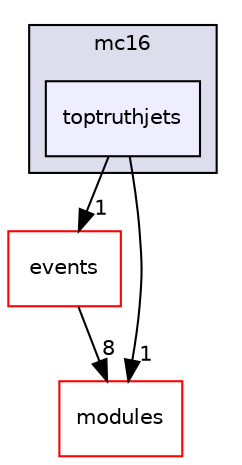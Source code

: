 digraph "toptruthjets" {
  compound=true
  node [ fontsize="10", fontname="Helvetica"];
  edge [ labelfontsize="10", labelfontname="Helvetica"];
  subgraph clusterdir_bc82bf3ca7c5362cfdb8685ad0dbd6e8 {
    graph [ bgcolor="#ddddee", pencolor="black", label="mc16" fontname="Helvetica", fontsize="10", URL="dir_bc82bf3ca7c5362cfdb8685ad0dbd6e8.html"]
  dir_d9e286823e47caaa17521f70d2069f49 [shape=box, label="toptruthjets", style="filled", fillcolor="#eeeeff", pencolor="black", URL="dir_d9e286823e47caaa17521f70d2069f49.html"];
  }
  dir_8c49963344259a26845032e86c0550c4 [shape=box label="events" fillcolor="white" style="filled" color="red" URL="dir_8c49963344259a26845032e86c0550c4.html"];
  dir_ee3c23494b4011e6a628e4900ef262df [shape=box label="modules" fillcolor="white" style="filled" color="red" URL="dir_ee3c23494b4011e6a628e4900ef262df.html"];
  dir_d9e286823e47caaa17521f70d2069f49->dir_8c49963344259a26845032e86c0550c4 [headlabel="1", labeldistance=1.5 headhref="dir_000043_000019.html"];
  dir_d9e286823e47caaa17521f70d2069f49->dir_ee3c23494b4011e6a628e4900ef262df [headlabel="1", labeldistance=1.5 headhref="dir_000043_000074.html"];
  dir_8c49963344259a26845032e86c0550c4->dir_ee3c23494b4011e6a628e4900ef262df [headlabel="8", labeldistance=1.5 headhref="dir_000019_000074.html"];
}

